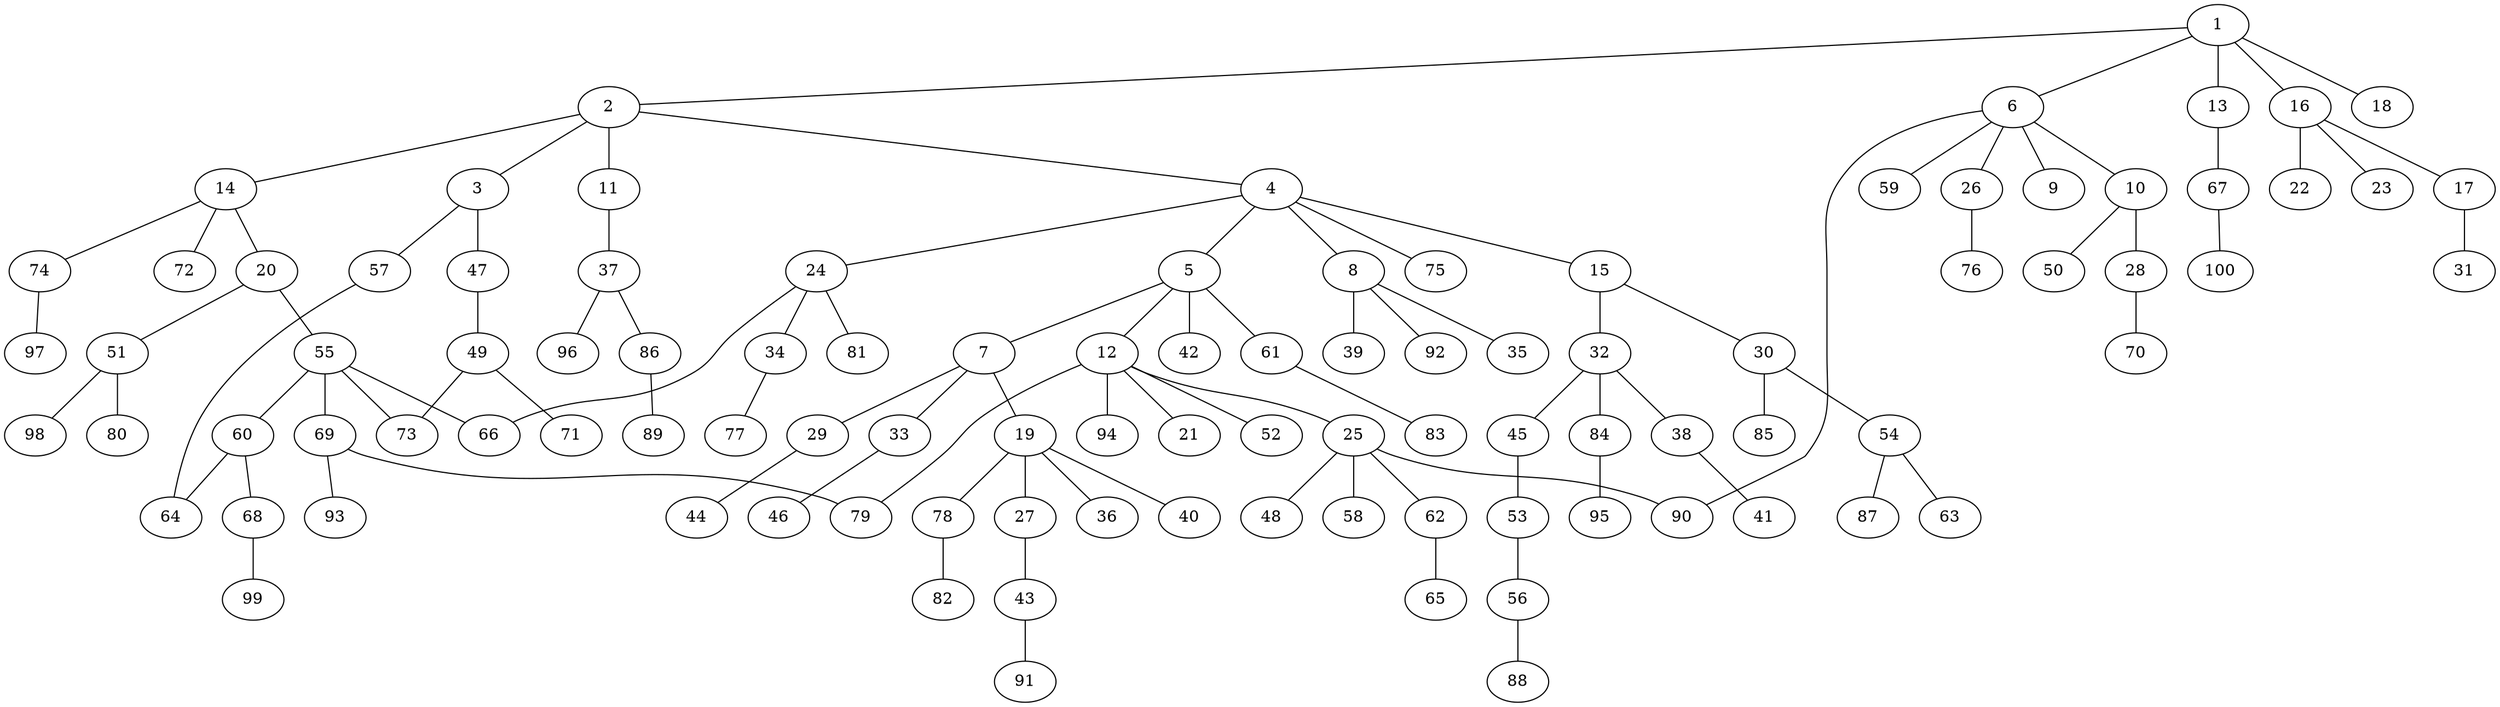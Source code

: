 graph graphname {1--2
1--6
1--13
1--16
1--18
2--3
2--4
2--11
2--14
3--47
3--57
4--5
4--8
4--15
4--24
4--75
5--7
5--12
5--42
5--61
6--9
6--10
6--26
6--59
6--90
7--19
7--29
7--33
8--35
8--39
8--92
10--28
10--50
11--37
12--21
12--25
12--52
12--79
12--94
13--67
14--20
14--72
14--74
15--30
15--32
16--17
16--22
16--23
17--31
19--27
19--36
19--40
19--78
20--51
20--55
24--34
24--66
24--81
25--48
25--58
25--62
25--90
26--76
27--43
28--70
29--44
30--54
30--85
32--38
32--45
32--84
33--46
34--77
37--86
37--96
38--41
43--91
45--53
47--49
49--71
49--73
51--80
51--98
53--56
54--63
54--87
55--60
55--66
55--69
55--73
56--88
57--64
60--64
60--68
61--83
62--65
67--100
68--99
69--79
69--93
74--97
78--82
84--95
86--89
}